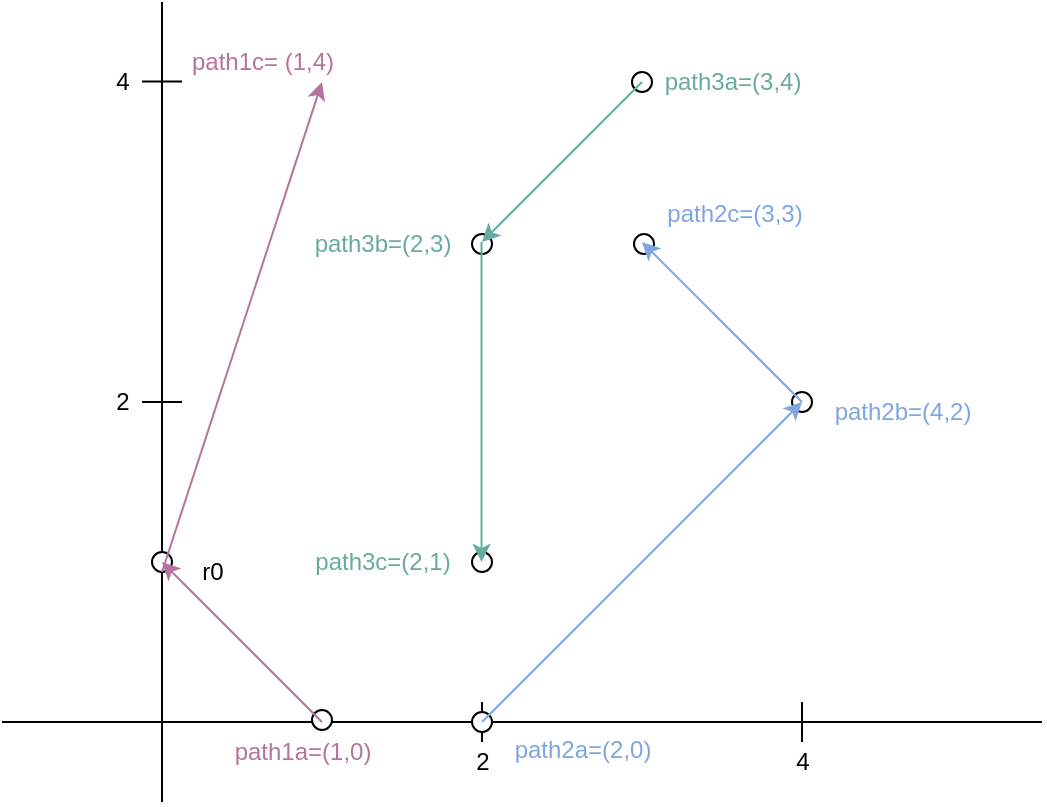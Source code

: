 <mxfile version="14.1.8" type="device"><diagram id="mgGPEaF7zl8K_of4L7rO" name="Page-1"><mxGraphModel dx="1558" dy="856" grid="1" gridSize="10" guides="1" tooltips="1" connect="1" arrows="1" fold="1" page="1" pageScale="1" pageWidth="850" pageHeight="1100" math="0" shadow="0"><root><mxCell id="0"/><mxCell id="1" parent="0"/><mxCell id="DoBWRWYPaY63ycwA9BqK-1" value="" style="ellipse;whiteSpace=wrap;html=1;aspect=fixed;" vertex="1" parent="1"><mxGeometry x="516" y="396" width="10" height="10" as="geometry"/></mxCell><mxCell id="DoBWRWYPaY63ycwA9BqK-2" value="" style="ellipse;whiteSpace=wrap;html=1;aspect=fixed;" vertex="1" parent="1"><mxGeometry x="595" y="475" width="10" height="10" as="geometry"/></mxCell><mxCell id="DoBWRWYPaY63ycwA9BqK-3" value="" style="endArrow=none;html=1;" edge="1" parent="1"><mxGeometry width="50" height="50" relative="1" as="geometry"><mxPoint x="200" y="640" as="sourcePoint"/><mxPoint x="720" y="640" as="targetPoint"/></mxGeometry></mxCell><mxCell id="DoBWRWYPaY63ycwA9BqK-4" value="" style="endArrow=none;html=1;" edge="1" parent="1" source="DoBWRWYPaY63ycwA9BqK-16"><mxGeometry x="199" y="120" width="50" height="50" as="geometry"><mxPoint x="280" y="680" as="sourcePoint"/><mxPoint x="280" y="280" as="targetPoint"/></mxGeometry></mxCell><mxCell id="DoBWRWYPaY63ycwA9BqK-5" value="" style="ellipse;whiteSpace=wrap;html=1;aspect=fixed;" vertex="1" parent="1"><mxGeometry x="355" y="634" width="10" height="10" as="geometry"/></mxCell><mxCell id="DoBWRWYPaY63ycwA9BqK-6" value="path1a=(1,0)" style="text;html=1;align=center;verticalAlign=middle;resizable=0;points=[];autosize=1;fontColor=#B5739D;" vertex="1" parent="1"><mxGeometry x="310" y="645" width="80" height="20" as="geometry"/></mxCell><mxCell id="DoBWRWYPaY63ycwA9BqK-7" value="" style="endArrow=none;html=1;" edge="1" parent="1" source="DoBWRWYPaY63ycwA9BqK-22"><mxGeometry width="50" height="50" relative="1" as="geometry"><mxPoint x="440" y="650" as="sourcePoint"/><mxPoint x="440" y="630" as="targetPoint"/></mxGeometry></mxCell><mxCell id="DoBWRWYPaY63ycwA9BqK-8" value="" style="endArrow=none;html=1;" edge="1" parent="1"><mxGeometry width="50" height="50" relative="1" as="geometry"><mxPoint x="600" y="650" as="sourcePoint"/><mxPoint x="600" y="630" as="targetPoint"/></mxGeometry></mxCell><mxCell id="DoBWRWYPaY63ycwA9BqK-9" value="2" style="text;html=1;align=center;verticalAlign=middle;resizable=0;points=[];autosize=1;" vertex="1" parent="1"><mxGeometry x="430" y="650" width="20" height="20" as="geometry"/></mxCell><mxCell id="DoBWRWYPaY63ycwA9BqK-10" value="4" style="text;html=1;align=center;verticalAlign=middle;resizable=0;points=[];autosize=1;" vertex="1" parent="1"><mxGeometry x="590" y="650" width="20" height="20" as="geometry"/></mxCell><mxCell id="DoBWRWYPaY63ycwA9BqK-11" value="" style="endArrow=none;html=1;" edge="1" parent="1"><mxGeometry width="50" height="50" relative="1" as="geometry"><mxPoint x="290" y="480" as="sourcePoint"/><mxPoint x="270" y="480" as="targetPoint"/></mxGeometry></mxCell><mxCell id="DoBWRWYPaY63ycwA9BqK-12" value="" style="endArrow=none;html=1;" edge="1" parent="1"><mxGeometry width="50" height="50" relative="1" as="geometry"><mxPoint x="290" y="319.76" as="sourcePoint"/><mxPoint x="270" y="319.76" as="targetPoint"/></mxGeometry></mxCell><mxCell id="DoBWRWYPaY63ycwA9BqK-13" value="2" style="text;html=1;align=center;verticalAlign=middle;resizable=0;points=[];autosize=1;" vertex="1" parent="1"><mxGeometry x="250" y="470" width="20" height="20" as="geometry"/></mxCell><mxCell id="DoBWRWYPaY63ycwA9BqK-14" value="4" style="text;html=1;align=center;verticalAlign=middle;resizable=0;points=[];autosize=1;" vertex="1" parent="1"><mxGeometry x="250" y="310" width="20" height="20" as="geometry"/></mxCell><mxCell id="DoBWRWYPaY63ycwA9BqK-15" value="" style="endArrow=classic;html=1;strokeColor=#7EA6E0;" edge="1" parent="1"><mxGeometry width="50" height="50" relative="1" as="geometry"><mxPoint x="600" y="480" as="sourcePoint"/><mxPoint x="520" y="400" as="targetPoint"/></mxGeometry></mxCell><mxCell id="DoBWRWYPaY63ycwA9BqK-16" value="" style="ellipse;whiteSpace=wrap;html=1;aspect=fixed;" vertex="1" parent="1"><mxGeometry x="275" y="555" width="10" height="10" as="geometry"/></mxCell><mxCell id="DoBWRWYPaY63ycwA9BqK-17" value="" style="endArrow=none;html=1;" edge="1" parent="1" target="DoBWRWYPaY63ycwA9BqK-16"><mxGeometry x="199" y="120" width="50" height="50" as="geometry"><mxPoint x="280" y="680" as="sourcePoint"/><mxPoint x="280" y="280" as="targetPoint"/></mxGeometry></mxCell><mxCell id="DoBWRWYPaY63ycwA9BqK-18" value="" style="endArrow=classic;html=1;strokeColor=#B5739D;" edge="1" parent="1"><mxGeometry width="50" height="50" relative="1" as="geometry"><mxPoint x="360" y="640" as="sourcePoint"/><mxPoint x="280" y="560" as="targetPoint"/></mxGeometry></mxCell><mxCell id="DoBWRWYPaY63ycwA9BqK-19" value="r0" style="text;html=1;align=center;verticalAlign=middle;resizable=0;points=[];autosize=1;" vertex="1" parent="1"><mxGeometry x="290" y="555" width="30" height="20" as="geometry"/></mxCell><mxCell id="DoBWRWYPaY63ycwA9BqK-20" value="" style="endArrow=classic;html=1;strokeColor=#B5739D;" edge="1" parent="1"><mxGeometry width="50" height="50" relative="1" as="geometry"><mxPoint x="280" y="565" as="sourcePoint"/><mxPoint x="360" y="320" as="targetPoint"/></mxGeometry></mxCell><mxCell id="DoBWRWYPaY63ycwA9BqK-21" value="path1c= (1,4)" style="text;html=1;align=center;verticalAlign=middle;resizable=0;points=[];autosize=1;fontColor=#B5739D;" vertex="1" parent="1"><mxGeometry x="285" y="300" width="90" height="20" as="geometry"/></mxCell><mxCell id="DoBWRWYPaY63ycwA9BqK-22" value="" style="ellipse;whiteSpace=wrap;html=1;aspect=fixed;" vertex="1" parent="1"><mxGeometry x="435" y="635" width="10" height="10" as="geometry"/></mxCell><mxCell id="DoBWRWYPaY63ycwA9BqK-23" value="" style="endArrow=none;html=1;" edge="1" parent="1" target="DoBWRWYPaY63ycwA9BqK-22"><mxGeometry width="50" height="50" relative="1" as="geometry"><mxPoint x="440" y="650" as="sourcePoint"/><mxPoint x="440" y="630" as="targetPoint"/></mxGeometry></mxCell><mxCell id="DoBWRWYPaY63ycwA9BqK-24" value="" style="endArrow=classic;html=1;strokeColor=#7EA6E0;" edge="1" parent="1"><mxGeometry width="50" height="50" relative="1" as="geometry"><mxPoint x="440" y="640" as="sourcePoint"/><mxPoint x="600" y="480" as="targetPoint"/></mxGeometry></mxCell><mxCell id="DoBWRWYPaY63ycwA9BqK-25" value="path2a=(2,0)" style="text;html=1;align=center;verticalAlign=middle;resizable=0;points=[];autosize=1;fontColor=#7EA6E0;" vertex="1" parent="1"><mxGeometry x="450" y="644" width="80" height="20" as="geometry"/></mxCell><mxCell id="DoBWRWYPaY63ycwA9BqK-26" value="path2b=(4,2)" style="text;html=1;align=center;verticalAlign=middle;resizable=0;points=[];autosize=1;fontColor=#7EA6E0;" vertex="1" parent="1"><mxGeometry x="610" y="475" width="80" height="20" as="geometry"/></mxCell><mxCell id="DoBWRWYPaY63ycwA9BqK-27" value="path2c=(3,3)" style="text;html=1;align=center;verticalAlign=middle;resizable=0;points=[];autosize=1;fontColor=#7EA6E0;" vertex="1" parent="1"><mxGeometry x="526" y="376" width="80" height="20" as="geometry"/></mxCell><mxCell id="DoBWRWYPaY63ycwA9BqK-28" value="&lt;font color=&quot;#67ab9f&quot;&gt;path3a=(3,4)&lt;/font&gt;" style="text;html=1;align=center;verticalAlign=middle;resizable=0;points=[];autosize=1;fontColor=#7EA6E0;" vertex="1" parent="1"><mxGeometry x="525" y="310" width="80" height="20" as="geometry"/></mxCell><mxCell id="DoBWRWYPaY63ycwA9BqK-29" value="&lt;font color=&quot;#67ab9f&quot;&gt;path3b=(2,3)&lt;/font&gt;" style="text;html=1;align=center;verticalAlign=middle;resizable=0;points=[];autosize=1;fontColor=#7EA6E0;" vertex="1" parent="1"><mxGeometry x="350" y="391" width="80" height="20" as="geometry"/></mxCell><mxCell id="DoBWRWYPaY63ycwA9BqK-30" value="&lt;font color=&quot;#67ab9f&quot;&gt;path3c=(2,1)&lt;/font&gt;" style="text;html=1;align=center;verticalAlign=middle;resizable=0;points=[];autosize=1;fontColor=#7EA6E0;" vertex="1" parent="1"><mxGeometry x="350" y="550" width="80" height="20" as="geometry"/></mxCell><mxCell id="DoBWRWYPaY63ycwA9BqK-31" value="" style="ellipse;whiteSpace=wrap;html=1;aspect=fixed;" vertex="1" parent="1"><mxGeometry x="515" y="315" width="10" height="10" as="geometry"/></mxCell><mxCell id="DoBWRWYPaY63ycwA9BqK-32" value="" style="ellipse;whiteSpace=wrap;html=1;aspect=fixed;" vertex="1" parent="1"><mxGeometry x="435" y="396" width="10" height="10" as="geometry"/></mxCell><mxCell id="DoBWRWYPaY63ycwA9BqK-33" value="" style="ellipse;whiteSpace=wrap;html=1;aspect=fixed;" vertex="1" parent="1"><mxGeometry x="435" y="555" width="10" height="10" as="geometry"/></mxCell><mxCell id="DoBWRWYPaY63ycwA9BqK-34" value="" style="endArrow=classic;html=1;fontColor=#7EA6E0;strokeColor=#67AB9F;" edge="1" parent="1"><mxGeometry x="435" y="315" width="50" height="50" as="geometry"><mxPoint x="520" y="320" as="sourcePoint"/><mxPoint x="440" y="400" as="targetPoint"/></mxGeometry></mxCell><mxCell id="DoBWRWYPaY63ycwA9BqK-35" value="" style="endArrow=classic;html=1;fontColor=#7EA6E0;strokeColor=#67AB9F;" edge="1" parent="1"><mxGeometry x="435" y="315" width="50" height="50" as="geometry"><mxPoint x="439.76" y="400" as="sourcePoint"/><mxPoint x="439.76" y="560" as="targetPoint"/></mxGeometry></mxCell></root></mxGraphModel></diagram></mxfile>